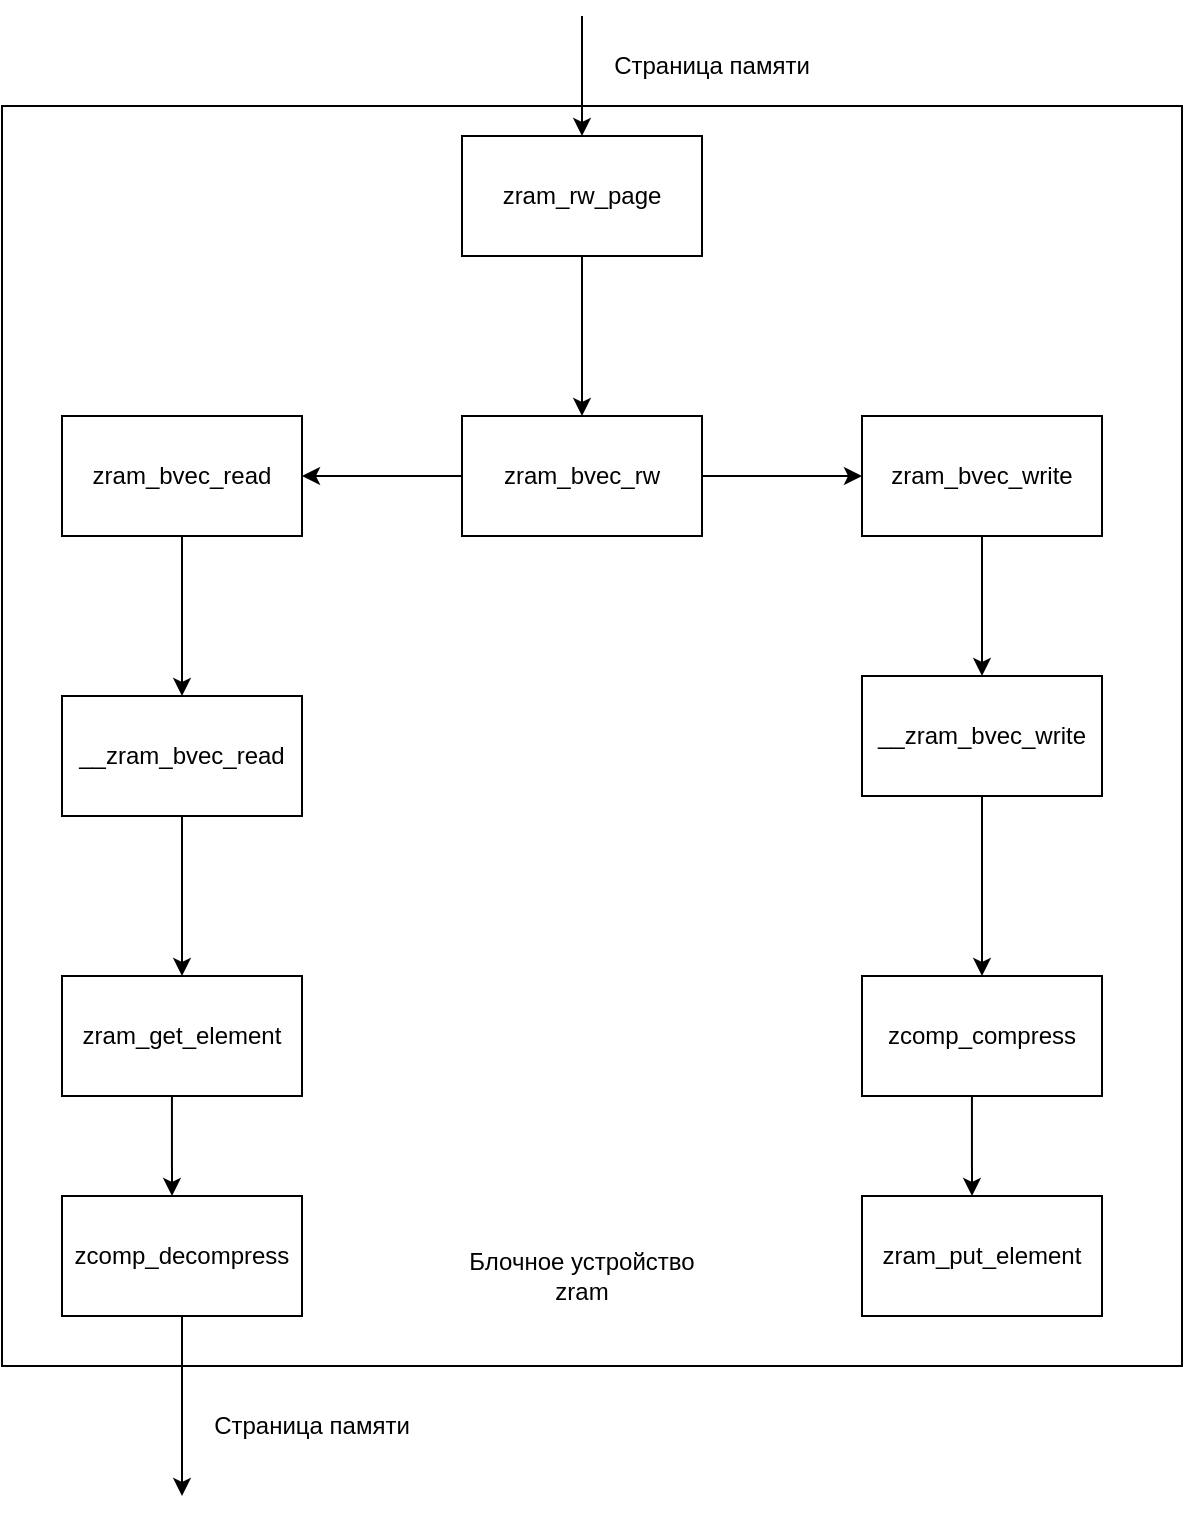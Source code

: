 <mxfile version="16.0.3" type="device"><diagram id="ObFDjUqCqvS-935OpOlt" name="Page-1"><mxGraphModel dx="1659" dy="1973" grid="1" gridSize="10" guides="1" tooltips="1" connect="1" arrows="1" fold="1" page="1" pageScale="1" pageWidth="850" pageHeight="1100" math="0" shadow="0"><root><mxCell id="0"/><mxCell id="1" parent="0"/><mxCell id="747wWnEKuIdD7BR83xwR-1" value="zram_rw_page" style="rounded=0;whiteSpace=wrap;html=1;" vertex="1" parent="1"><mxGeometry x="360" y="-20" width="120" height="60" as="geometry"/></mxCell><mxCell id="747wWnEKuIdD7BR83xwR-2" value="zram_bvec_rw" style="rounded=0;whiteSpace=wrap;html=1;" vertex="1" parent="1"><mxGeometry x="360" y="120" width="120" height="60" as="geometry"/></mxCell><mxCell id="747wWnEKuIdD7BR83xwR-3" value="zram_bvec_read" style="rounded=0;whiteSpace=wrap;html=1;" vertex="1" parent="1"><mxGeometry x="160" y="120" width="120" height="60" as="geometry"/></mxCell><mxCell id="747wWnEKuIdD7BR83xwR-4" value="zram_bvec_write" style="rounded=0;whiteSpace=wrap;html=1;" vertex="1" parent="1"><mxGeometry x="560" y="120" width="120" height="60" as="geometry"/></mxCell><mxCell id="747wWnEKuIdD7BR83xwR-5" value="__zram_bvec_read" style="rounded=0;whiteSpace=wrap;html=1;" vertex="1" parent="1"><mxGeometry x="160" y="260" width="120" height="60" as="geometry"/></mxCell><mxCell id="747wWnEKuIdD7BR83xwR-6" value="__zram_bvec_write" style="rounded=0;whiteSpace=wrap;html=1;" vertex="1" parent="1"><mxGeometry x="560" y="250" width="120" height="60" as="geometry"/></mxCell><mxCell id="747wWnEKuIdD7BR83xwR-7" value="zram_get_element" style="rounded=0;whiteSpace=wrap;html=1;" vertex="1" parent="1"><mxGeometry x="160" y="400" width="120" height="60" as="geometry"/></mxCell><mxCell id="747wWnEKuIdD7BR83xwR-8" value="zcomp_compress" style="rounded=0;whiteSpace=wrap;html=1;" vertex="1" parent="1"><mxGeometry x="560" y="400" width="120" height="60" as="geometry"/></mxCell><mxCell id="747wWnEKuIdD7BR83xwR-9" value="" style="endArrow=classic;html=1;rounded=0;exitX=0.5;exitY=1;exitDx=0;exitDy=0;entryX=0.5;entryY=0;entryDx=0;entryDy=0;" edge="1" parent="1" source="747wWnEKuIdD7BR83xwR-1" target="747wWnEKuIdD7BR83xwR-2"><mxGeometry width="50" height="50" relative="1" as="geometry"><mxPoint x="400" y="320" as="sourcePoint"/><mxPoint x="450" y="270" as="targetPoint"/></mxGeometry></mxCell><mxCell id="747wWnEKuIdD7BR83xwR-10" value="" style="rounded=0;whiteSpace=wrap;html=1;fillColor=none;" vertex="1" parent="1"><mxGeometry x="130" y="-35" width="590" height="630" as="geometry"/></mxCell><mxCell id="747wWnEKuIdD7BR83xwR-11" value="Блочное устройство zram" style="text;html=1;strokeColor=none;fillColor=none;align=center;verticalAlign=middle;whiteSpace=wrap;rounded=0;" vertex="1" parent="1"><mxGeometry x="350" y="535" width="140" height="30" as="geometry"/></mxCell><mxCell id="747wWnEKuIdD7BR83xwR-12" value="" style="endArrow=classic;html=1;rounded=0;exitX=1;exitY=0.5;exitDx=0;exitDy=0;entryX=0;entryY=0.5;entryDx=0;entryDy=0;" edge="1" parent="1" source="747wWnEKuIdD7BR83xwR-2" target="747wWnEKuIdD7BR83xwR-4"><mxGeometry width="50" height="50" relative="1" as="geometry"><mxPoint x="790" y="160" as="sourcePoint"/><mxPoint x="450" y="270" as="targetPoint"/></mxGeometry></mxCell><mxCell id="747wWnEKuIdD7BR83xwR-13" value="" style="endArrow=classic;html=1;rounded=0;exitX=0;exitY=0.5;exitDx=0;exitDy=0;entryX=1;entryY=0.5;entryDx=0;entryDy=0;" edge="1" parent="1" source="747wWnEKuIdD7BR83xwR-2" target="747wWnEKuIdD7BR83xwR-3"><mxGeometry width="50" height="50" relative="1" as="geometry"><mxPoint x="400" y="320" as="sourcePoint"/><mxPoint x="450" y="270" as="targetPoint"/></mxGeometry></mxCell><mxCell id="747wWnEKuIdD7BR83xwR-14" value="" style="endArrow=classic;html=1;rounded=0;exitX=0.5;exitY=1;exitDx=0;exitDy=0;entryX=0.5;entryY=0;entryDx=0;entryDy=0;" edge="1" parent="1" source="747wWnEKuIdD7BR83xwR-3" target="747wWnEKuIdD7BR83xwR-5"><mxGeometry width="50" height="50" relative="1" as="geometry"><mxPoint x="400" y="320" as="sourcePoint"/><mxPoint x="450" y="270" as="targetPoint"/></mxGeometry></mxCell><mxCell id="747wWnEKuIdD7BR83xwR-15" value="" style="endArrow=classic;html=1;rounded=0;exitX=0.5;exitY=1;exitDx=0;exitDy=0;entryX=0.5;entryY=0;entryDx=0;entryDy=0;" edge="1" parent="1" source="747wWnEKuIdD7BR83xwR-4" target="747wWnEKuIdD7BR83xwR-6"><mxGeometry width="50" height="50" relative="1" as="geometry"><mxPoint x="400" y="320" as="sourcePoint"/><mxPoint x="450" y="270" as="targetPoint"/></mxGeometry></mxCell><mxCell id="747wWnEKuIdD7BR83xwR-18" value="" style="endArrow=classic;html=1;rounded=0;exitX=0.5;exitY=1;exitDx=0;exitDy=0;entryX=0.5;entryY=0;entryDx=0;entryDy=0;" edge="1" parent="1" source="747wWnEKuIdD7BR83xwR-5" target="747wWnEKuIdD7BR83xwR-7"><mxGeometry width="50" height="50" relative="1" as="geometry"><mxPoint x="400" y="320" as="sourcePoint"/><mxPoint x="450" y="270" as="targetPoint"/></mxGeometry></mxCell><mxCell id="747wWnEKuIdD7BR83xwR-19" value="" style="endArrow=classic;html=1;rounded=0;exitX=0.5;exitY=1;exitDx=0;exitDy=0;entryX=0.5;entryY=0;entryDx=0;entryDy=0;" edge="1" parent="1" source="747wWnEKuIdD7BR83xwR-6" target="747wWnEKuIdD7BR83xwR-8"><mxGeometry width="50" height="50" relative="1" as="geometry"><mxPoint x="400" y="320" as="sourcePoint"/><mxPoint x="450" y="270" as="targetPoint"/></mxGeometry></mxCell><mxCell id="747wWnEKuIdD7BR83xwR-21" value="" style="endArrow=classic;html=1;rounded=0;entryX=0.5;entryY=0;entryDx=0;entryDy=0;" edge="1" parent="1" target="747wWnEKuIdD7BR83xwR-1"><mxGeometry width="50" height="50" relative="1" as="geometry"><mxPoint x="420" y="-80" as="sourcePoint"/><mxPoint x="450" y="160" as="targetPoint"/></mxGeometry></mxCell><mxCell id="747wWnEKuIdD7BR83xwR-22" value="Страница памяти" style="text;html=1;strokeColor=none;fillColor=none;align=center;verticalAlign=middle;whiteSpace=wrap;rounded=0;" vertex="1" parent="1"><mxGeometry x="430" y="-70" width="110" height="30" as="geometry"/></mxCell><mxCell id="747wWnEKuIdD7BR83xwR-23" value="" style="endArrow=classic;html=1;rounded=0;exitX=0.458;exitY=1.006;exitDx=0;exitDy=0;exitPerimeter=0;" edge="1" parent="1" source="747wWnEKuIdD7BR83xwR-7"><mxGeometry width="50" height="50" relative="1" as="geometry"><mxPoint x="220" y="520" as="sourcePoint"/><mxPoint x="215" y="510" as="targetPoint"/></mxGeometry></mxCell><mxCell id="747wWnEKuIdD7BR83xwR-24" value="Страница памяти" style="text;html=1;strokeColor=none;fillColor=none;align=center;verticalAlign=middle;whiteSpace=wrap;rounded=0;" vertex="1" parent="1"><mxGeometry x="230" y="610" width="110" height="30" as="geometry"/></mxCell><mxCell id="747wWnEKuIdD7BR83xwR-25" value="zcomp_decompress" style="rounded=0;whiteSpace=wrap;html=1;" vertex="1" parent="1"><mxGeometry x="160" y="510" width="120" height="60" as="geometry"/></mxCell><mxCell id="747wWnEKuIdD7BR83xwR-26" value="" style="endArrow=classic;html=1;rounded=0;exitX=0.458;exitY=1.006;exitDx=0;exitDy=0;exitPerimeter=0;" edge="1" parent="1"><mxGeometry width="50" height="50" relative="1" as="geometry"><mxPoint x="614.96" y="460.36" as="sourcePoint"/><mxPoint x="615" y="510.0" as="targetPoint"/></mxGeometry></mxCell><mxCell id="747wWnEKuIdD7BR83xwR-27" value="zram_put_element" style="rounded=0;whiteSpace=wrap;html=1;" vertex="1" parent="1"><mxGeometry x="560" y="510" width="120" height="60" as="geometry"/></mxCell><mxCell id="747wWnEKuIdD7BR83xwR-28" value="" style="endArrow=classic;html=1;rounded=0;exitX=0.5;exitY=1;exitDx=0;exitDy=0;" edge="1" parent="1" source="747wWnEKuIdD7BR83xwR-25"><mxGeometry width="50" height="50" relative="1" as="geometry"><mxPoint x="250" y="440" as="sourcePoint"/><mxPoint x="220" y="660" as="targetPoint"/></mxGeometry></mxCell></root></mxGraphModel></diagram></mxfile>